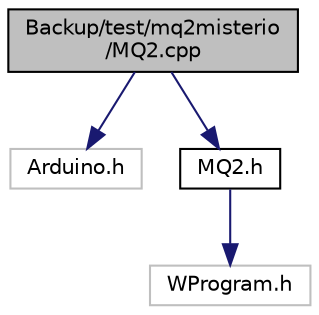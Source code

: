 digraph "Backup/test/mq2misterio/MQ2.cpp"
{
  edge [fontname="Helvetica",fontsize="10",labelfontname="Helvetica",labelfontsize="10"];
  node [fontname="Helvetica",fontsize="10",shape=record];
  Node1 [label="Backup/test/mq2misterio\l/MQ2.cpp",height=0.2,width=0.4,color="black", fillcolor="grey75", style="filled", fontcolor="black"];
  Node1 -> Node2 [color="midnightblue",fontsize="10",style="solid",fontname="Helvetica"];
  Node2 [label="Arduino.h",height=0.2,width=0.4,color="grey75", fillcolor="white", style="filled"];
  Node1 -> Node3 [color="midnightblue",fontsize="10",style="solid",fontname="Helvetica"];
  Node3 [label="MQ2.h",height=0.2,width=0.4,color="black", fillcolor="white", style="filled",URL="$test_2mq2misterio_2_m_q2_8h.html"];
  Node3 -> Node4 [color="midnightblue",fontsize="10",style="solid",fontname="Helvetica"];
  Node4 [label="WProgram.h",height=0.2,width=0.4,color="grey75", fillcolor="white", style="filled"];
}
